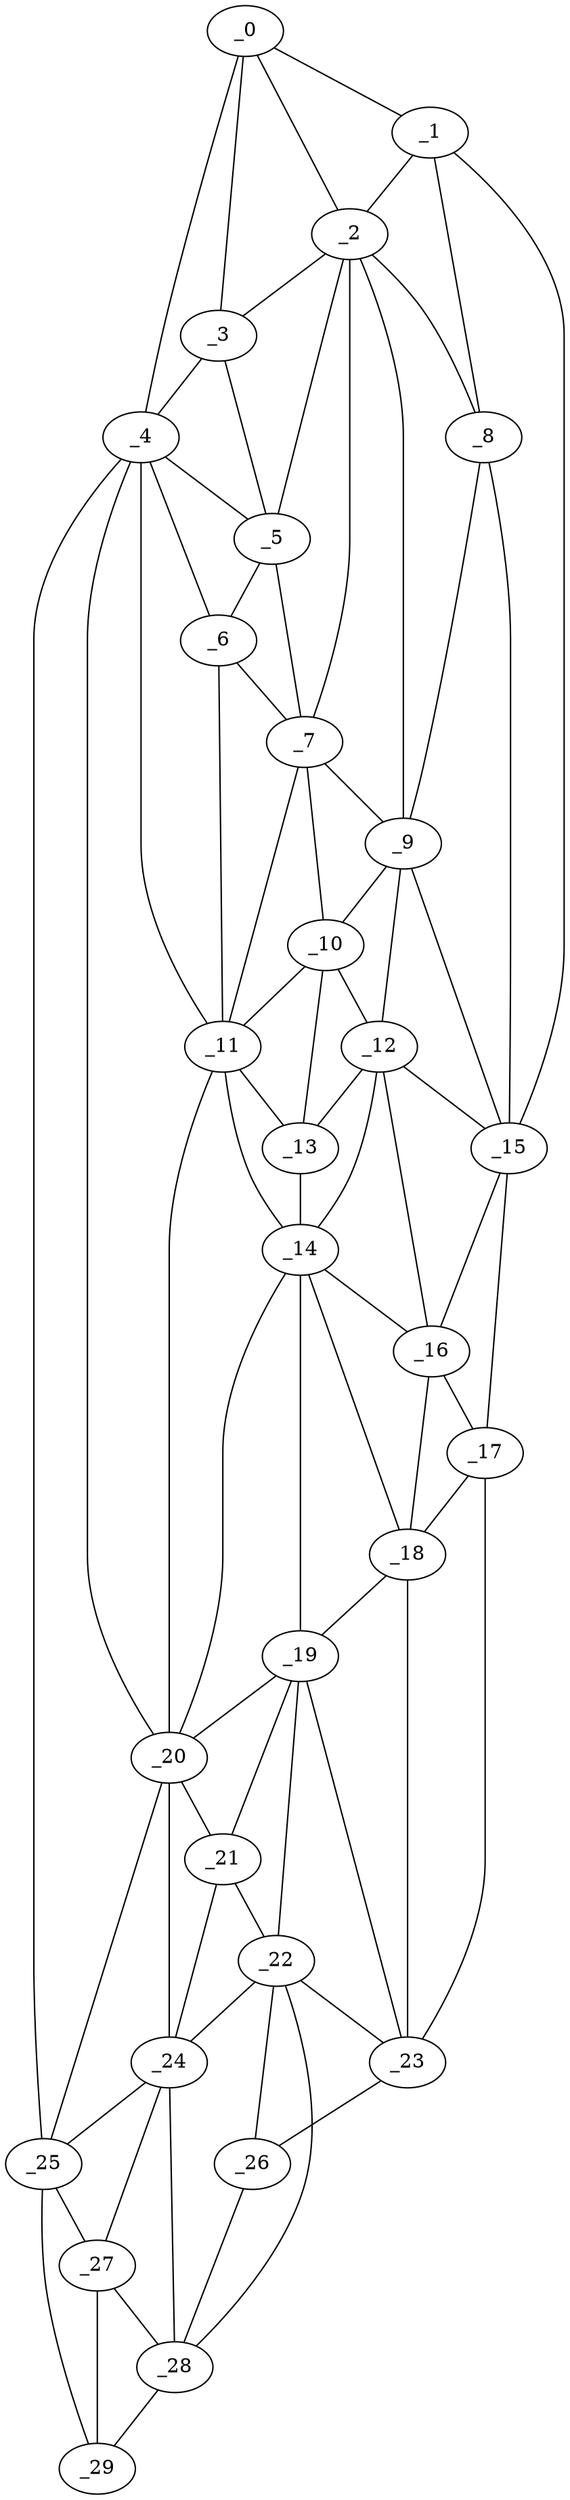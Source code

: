 graph "obj15__180.gxl" {
	_0	 [x=6,
		y=72];
	_1	 [x=10,
		y=46];
	_0 -- _1	 [valence=1];
	_2	 [x=16,
		y=54];
	_0 -- _2	 [valence=1];
	_3	 [x=18,
		y=74];
	_0 -- _3	 [valence=2];
	_4	 [x=27,
		y=85];
	_0 -- _4	 [valence=1];
	_1 -- _2	 [valence=2];
	_8	 [x=49,
		y=46];
	_1 -- _8	 [valence=1];
	_15	 [x=64,
		y=44];
	_1 -- _15	 [valence=1];
	_2 -- _3	 [valence=1];
	_5	 [x=28,
		y=75];
	_2 -- _5	 [valence=1];
	_7	 [x=46,
		y=67];
	_2 -- _7	 [valence=2];
	_2 -- _8	 [valence=2];
	_9	 [x=50,
		y=51];
	_2 -- _9	 [valence=2];
	_3 -- _4	 [valence=1];
	_3 -- _5	 [valence=2];
	_4 -- _5	 [valence=2];
	_6	 [x=36,
		y=75];
	_4 -- _6	 [valence=2];
	_11	 [x=54,
		y=68];
	_4 -- _11	 [valence=1];
	_20	 [x=92,
		y=79];
	_4 -- _20	 [valence=2];
	_25	 [x=105,
		y=85];
	_4 -- _25	 [valence=1];
	_5 -- _6	 [valence=2];
	_5 -- _7	 [valence=2];
	_6 -- _7	 [valence=2];
	_6 -- _11	 [valence=2];
	_7 -- _9	 [valence=2];
	_10	 [x=51,
		y=59];
	_7 -- _10	 [valence=2];
	_7 -- _11	 [valence=2];
	_8 -- _9	 [valence=2];
	_8 -- _15	 [valence=1];
	_9 -- _10	 [valence=2];
	_12	 [x=58,
		y=56];
	_9 -- _12	 [valence=1];
	_9 -- _15	 [valence=1];
	_10 -- _11	 [valence=2];
	_10 -- _12	 [valence=2];
	_13	 [x=58,
		y=59];
	_10 -- _13	 [valence=1];
	_11 -- _13	 [valence=2];
	_14	 [x=63,
		y=60];
	_11 -- _14	 [valence=2];
	_11 -- _20	 [valence=2];
	_12 -- _13	 [valence=2];
	_12 -- _14	 [valence=2];
	_12 -- _15	 [valence=2];
	_16	 [x=64,
		y=54];
	_12 -- _16	 [valence=1];
	_13 -- _14	 [valence=1];
	_14 -- _16	 [valence=2];
	_18	 [x=79,
		y=53];
	_14 -- _18	 [valence=2];
	_19	 [x=90,
		y=63];
	_14 -- _19	 [valence=2];
	_14 -- _20	 [valence=2];
	_15 -- _16	 [valence=1];
	_17	 [x=79,
		y=45];
	_15 -- _17	 [valence=1];
	_16 -- _17	 [valence=2];
	_16 -- _18	 [valence=1];
	_17 -- _18	 [valence=1];
	_23	 [x=103,
		y=50];
	_17 -- _23	 [valence=1];
	_18 -- _19	 [valence=1];
	_18 -- _23	 [valence=2];
	_19 -- _20	 [valence=2];
	_21	 [x=94,
		y=73];
	_19 -- _21	 [valence=2];
	_22	 [x=102,
		y=60];
	_19 -- _22	 [valence=1];
	_19 -- _23	 [valence=2];
	_20 -- _21	 [valence=2];
	_24	 [x=104,
		y=75];
	_20 -- _24	 [valence=1];
	_20 -- _25	 [valence=2];
	_21 -- _22	 [valence=2];
	_21 -- _24	 [valence=2];
	_22 -- _23	 [valence=1];
	_22 -- _24	 [valence=2];
	_26	 [x=113,
		y=55];
	_22 -- _26	 [valence=2];
	_28	 [x=116,
		y=59];
	_22 -- _28	 [valence=2];
	_23 -- _26	 [valence=1];
	_24 -- _25	 [valence=2];
	_27	 [x=115,
		y=80];
	_24 -- _27	 [valence=1];
	_24 -- _28	 [valence=2];
	_25 -- _27	 [valence=1];
	_29	 [x=124,
		y=78];
	_25 -- _29	 [valence=1];
	_26 -- _28	 [valence=1];
	_27 -- _28	 [valence=2];
	_27 -- _29	 [valence=2];
	_28 -- _29	 [valence=1];
}

